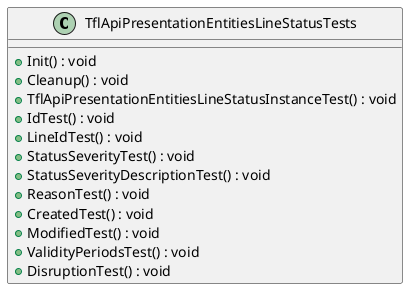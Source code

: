 @startuml
class TflApiPresentationEntitiesLineStatusTests {
    + Init() : void
    + Cleanup() : void
    + TflApiPresentationEntitiesLineStatusInstanceTest() : void
    + IdTest() : void
    + LineIdTest() : void
    + StatusSeverityTest() : void
    + StatusSeverityDescriptionTest() : void
    + ReasonTest() : void
    + CreatedTest() : void
    + ModifiedTest() : void
    + ValidityPeriodsTest() : void
    + DisruptionTest() : void
}
@enduml
